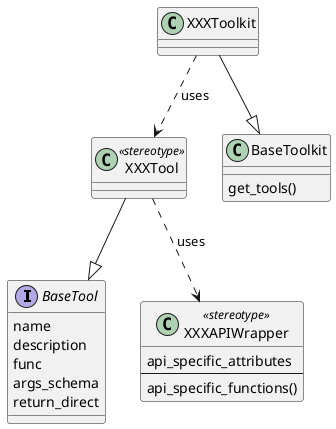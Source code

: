 @startuml

interface BaseTool {
    name
    description
    func
    args_schema
    return_direct
}

class  XXXTool <<stereotype>> {}
XXXTool --|> BaseTool

class   XXXAPIWrapper <<stereotype>> {
    api_specific_attributes
    ---
    api_specific_functions()
}

XXXTool ..> XXXAPIWrapper : uses 

' https://api.python.langchain.com/en/latest/tools/langchain_core.tools.BaseToolkit.html#langchain_core.tools.BaseToolkit
class BaseToolkit{
    get_tools()
}

' class XXXToolkit{}
XXXToolkit --|> BaseToolkit

' https://blog.langchain.dev/structured-tools/
' class StructuredTool{}

XXXToolkit ..> XXXTool : uses

@enduml